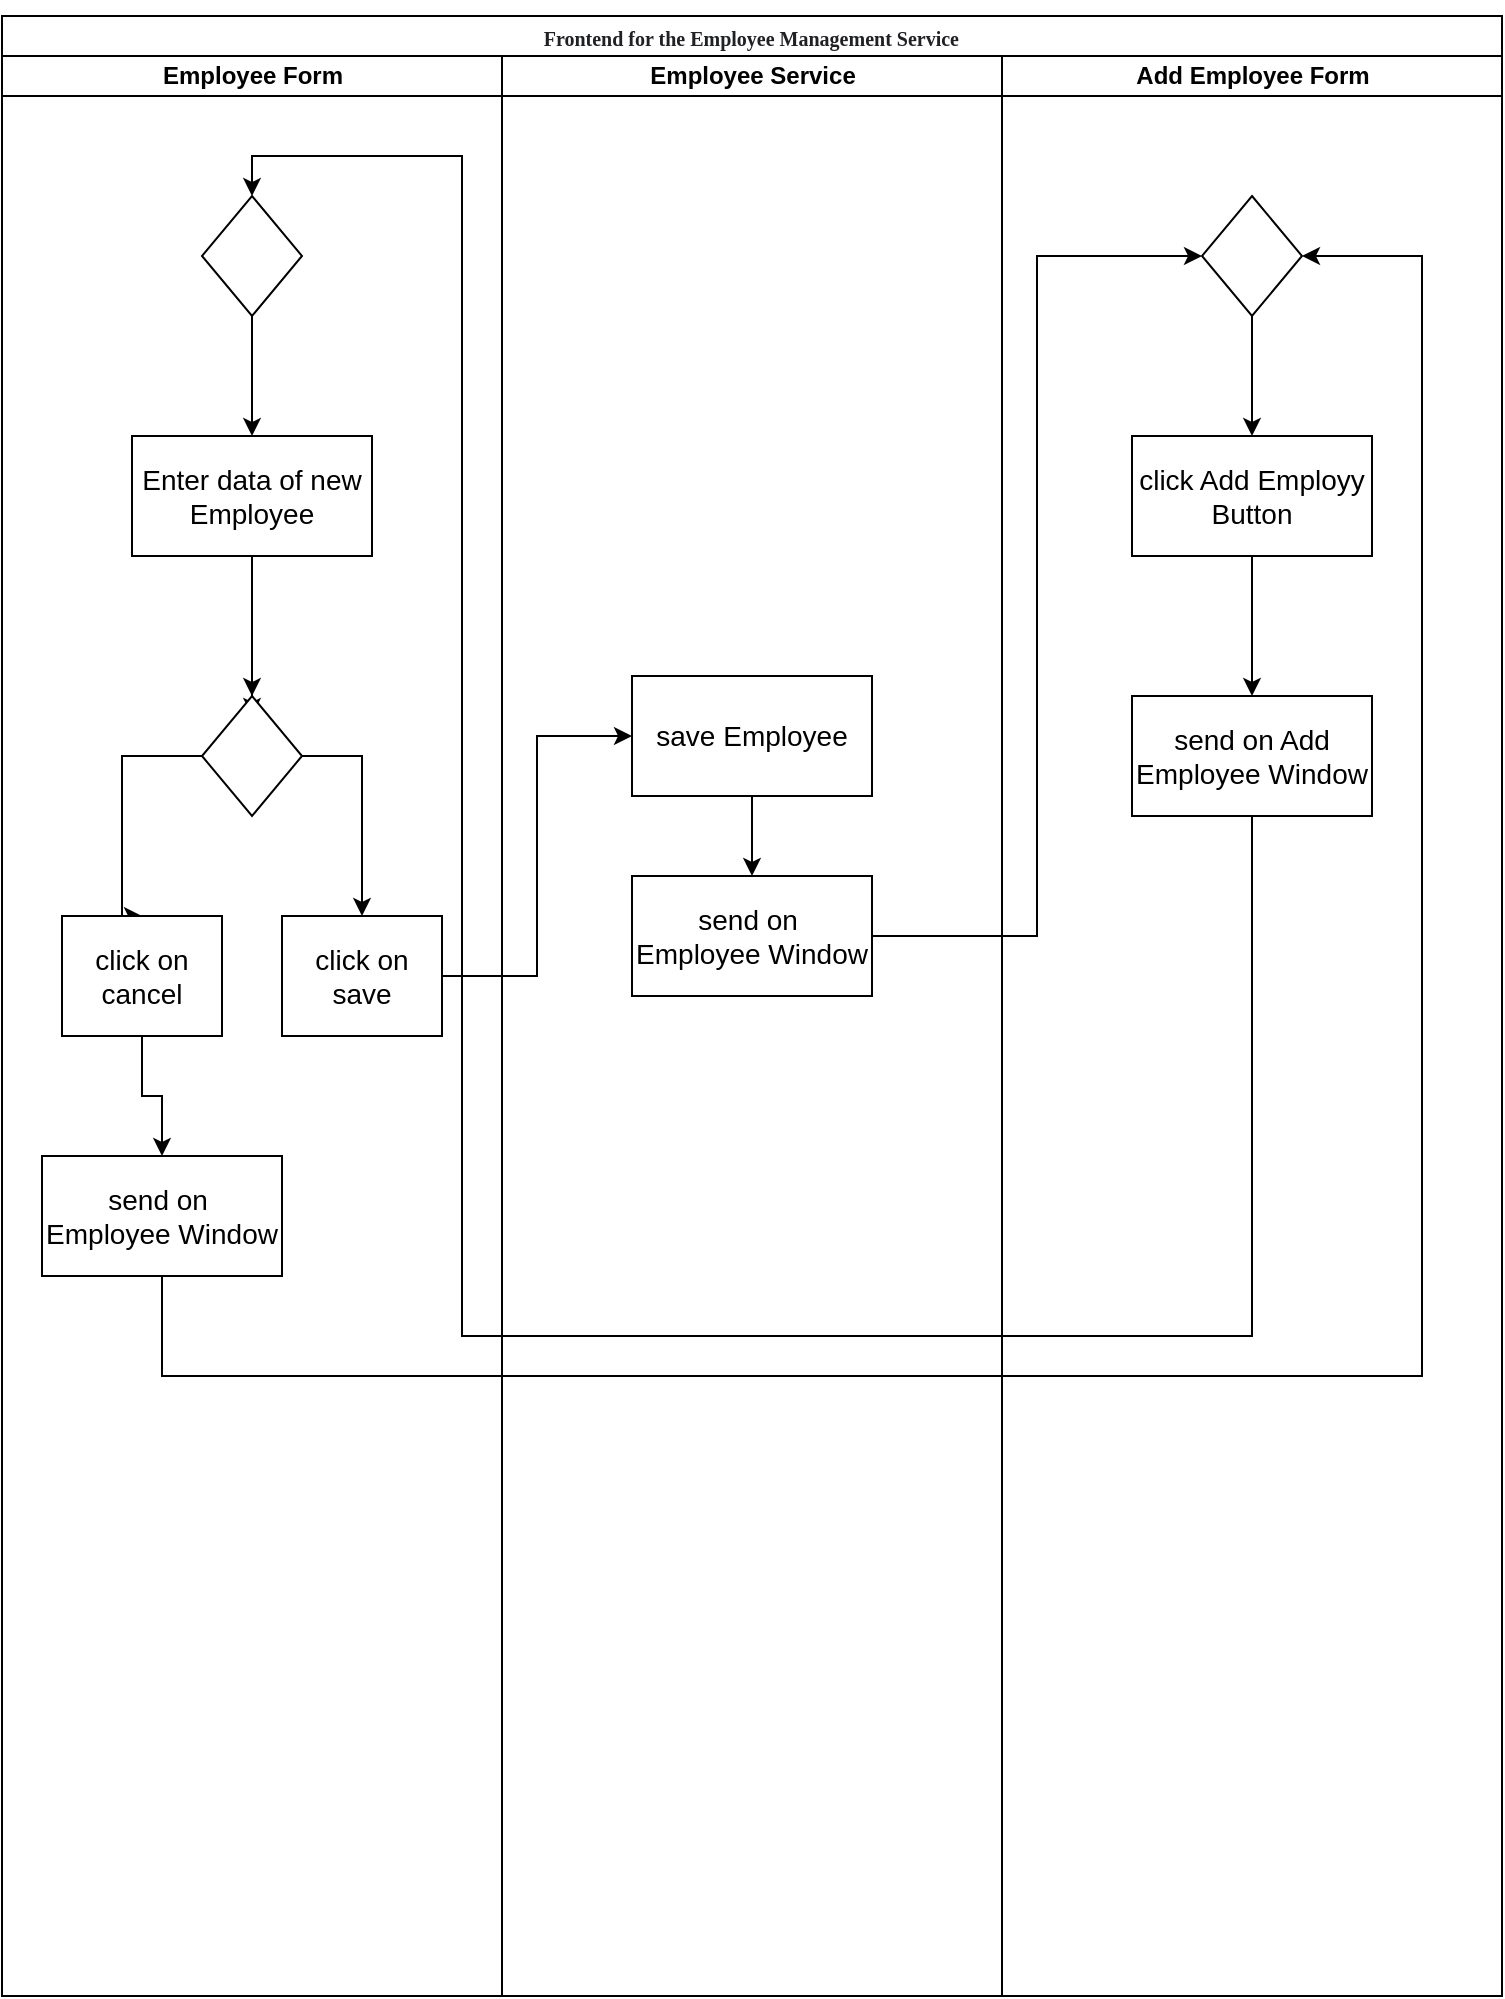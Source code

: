 <mxfile version="16.4.5" type="github">
  <diagram name="Page-1" id="0783ab3e-0a74-02c8-0abd-f7b4e66b4bec">
    <mxGraphModel dx="2528" dy="955" grid="1" gridSize="10" guides="1" tooltips="1" connect="1" arrows="1" fold="1" page="1" pageScale="1" pageWidth="850" pageHeight="1100" background="none" math="0" shadow="0">
      <root>
        <mxCell id="0" />
        <mxCell id="1" parent="0" />
        <mxCell id="1c1d494c118603dd-1" value="&lt;pre class=&quot;tw-data-text tw-text-large tw-ta&quot; id=&quot;tw-target-text&quot; dir=&quot;ltr&quot; style=&quot;line-height: 36px ; border: none ; padding: 2px 0.14em 2px 0px ; position: relative ; margin-top: -2px ; margin-bottom: -2px ; resize: none ; font-family: inherit ; overflow: hidden ; width: 270px ; overflow-wrap: break-word ; color: rgb(32 , 33 , 36)&quot;&gt;&lt;span class=&quot;Y2IQFc&quot; lang=&quot;en&quot;&gt;&lt;font style=&quot;line-height: 2.97 ; font-size: 10px&quot;&gt;Frontend for the Employee Management Service&lt;/font&gt;&lt;/span&gt;&lt;/pre&gt;" style="swimlane;html=1;childLayout=stackLayout;startSize=20;rounded=0;shadow=0;comic=0;labelBackgroundColor=none;strokeWidth=1;fontFamily=Verdana;fontSize=12;align=center;" parent="1" vertex="1">
          <mxGeometry x="40" y="20" width="750" height="990" as="geometry" />
        </mxCell>
        <mxCell id="1c1d494c118603dd-2" value="Employee Form" style="swimlane;html=1;startSize=20;" parent="1c1d494c118603dd-1" vertex="1">
          <mxGeometry y="20" width="250" height="970" as="geometry" />
        </mxCell>
        <mxCell id="nFdKf4g9UxfLpsZxto65-9" value="" style="rhombus;whiteSpace=wrap;html=1;fontSize=10;" vertex="1" parent="1c1d494c118603dd-2">
          <mxGeometry x="100" y="70" width="50" height="60" as="geometry" />
        </mxCell>
        <mxCell id="nFdKf4g9UxfLpsZxto65-16" value="" style="edgeStyle=orthogonalEdgeStyle;rounded=0;orthogonalLoop=1;jettySize=auto;html=1;fontSize=14;" edge="1" parent="1c1d494c118603dd-2" source="nFdKf4g9UxfLpsZxto65-11" target="nFdKf4g9UxfLpsZxto65-15">
          <mxGeometry relative="1" as="geometry" />
        </mxCell>
        <mxCell id="nFdKf4g9UxfLpsZxto65-11" value="&lt;font style=&quot;font-size: 14px&quot;&gt;Enter data of new Employee&lt;/font&gt;" style="rounded=0;whiteSpace=wrap;html=1;fontSize=10;" vertex="1" parent="1c1d494c118603dd-2">
          <mxGeometry x="65" y="190" width="120" height="60" as="geometry" />
        </mxCell>
        <mxCell id="nFdKf4g9UxfLpsZxto65-12" value="" style="endArrow=classic;html=1;rounded=0;fontSize=10;exitX=0.5;exitY=1;exitDx=0;exitDy=0;" edge="1" parent="1c1d494c118603dd-2" source="nFdKf4g9UxfLpsZxto65-9" target="nFdKf4g9UxfLpsZxto65-11">
          <mxGeometry width="50" height="50" relative="1" as="geometry">
            <mxPoint x="-500" y="470" as="sourcePoint" />
            <mxPoint x="-415" y="150" as="targetPoint" />
          </mxGeometry>
        </mxCell>
        <mxCell id="nFdKf4g9UxfLpsZxto65-10" style="edgeStyle=orthogonalEdgeStyle;rounded=0;orthogonalLoop=1;jettySize=auto;html=1;entryX=0.5;entryY=0;entryDx=0;entryDy=0;fontSize=14;" edge="1" parent="1c1d494c118603dd-2" source="nFdKf4g9UxfLpsZxto65-11">
          <mxGeometry relative="1" as="geometry">
            <mxPoint x="125" y="330" as="targetPoint" />
          </mxGeometry>
        </mxCell>
        <mxCell id="nFdKf4g9UxfLpsZxto65-19" style="edgeStyle=orthogonalEdgeStyle;rounded=0;orthogonalLoop=1;jettySize=auto;html=1;entryX=0.5;entryY=0;entryDx=0;entryDy=0;fontSize=14;" edge="1" parent="1c1d494c118603dd-2" source="nFdKf4g9UxfLpsZxto65-15" target="nFdKf4g9UxfLpsZxto65-17">
          <mxGeometry relative="1" as="geometry">
            <Array as="points">
              <mxPoint x="60" y="350" />
            </Array>
          </mxGeometry>
        </mxCell>
        <mxCell id="nFdKf4g9UxfLpsZxto65-20" style="edgeStyle=orthogonalEdgeStyle;rounded=0;orthogonalLoop=1;jettySize=auto;html=1;fontSize=14;" edge="1" parent="1c1d494c118603dd-2" source="nFdKf4g9UxfLpsZxto65-15" target="nFdKf4g9UxfLpsZxto65-18">
          <mxGeometry relative="1" as="geometry">
            <Array as="points">
              <mxPoint x="180" y="350" />
            </Array>
          </mxGeometry>
        </mxCell>
        <mxCell id="nFdKf4g9UxfLpsZxto65-15" value="" style="rhombus;whiteSpace=wrap;html=1;fontSize=10;" vertex="1" parent="1c1d494c118603dd-2">
          <mxGeometry x="100" y="320" width="50" height="60" as="geometry" />
        </mxCell>
        <mxCell id="nFdKf4g9UxfLpsZxto65-22" style="edgeStyle=orthogonalEdgeStyle;rounded=0;orthogonalLoop=1;jettySize=auto;html=1;entryX=0.5;entryY=0;entryDx=0;entryDy=0;fontSize=14;" edge="1" parent="1c1d494c118603dd-2" source="nFdKf4g9UxfLpsZxto65-17" target="nFdKf4g9UxfLpsZxto65-21">
          <mxGeometry relative="1" as="geometry" />
        </mxCell>
        <mxCell id="nFdKf4g9UxfLpsZxto65-17" value="click on cancel" style="rounded=0;whiteSpace=wrap;html=1;fontSize=14;" vertex="1" parent="1c1d494c118603dd-2">
          <mxGeometry x="30" y="430" width="80" height="60" as="geometry" />
        </mxCell>
        <mxCell id="nFdKf4g9UxfLpsZxto65-18" value="click on save" style="rounded=0;whiteSpace=wrap;html=1;fontSize=14;" vertex="1" parent="1c1d494c118603dd-2">
          <mxGeometry x="140" y="430" width="80" height="60" as="geometry" />
        </mxCell>
        <mxCell id="nFdKf4g9UxfLpsZxto65-21" value="send on&amp;nbsp; Employee Window" style="rounded=0;whiteSpace=wrap;html=1;fontSize=14;" vertex="1" parent="1c1d494c118603dd-2">
          <mxGeometry x="20" y="550" width="120" height="60" as="geometry" />
        </mxCell>
        <mxCell id="1c1d494c118603dd-3" value="Employee Service" style="swimlane;html=1;startSize=20;" parent="1c1d494c118603dd-1" vertex="1">
          <mxGeometry x="250" y="20" width="250" height="970" as="geometry" />
        </mxCell>
        <mxCell id="nFdKf4g9UxfLpsZxto65-27" style="edgeStyle=orthogonalEdgeStyle;rounded=0;orthogonalLoop=1;jettySize=auto;html=1;fontSize=14;" edge="1" parent="1c1d494c118603dd-3" source="nFdKf4g9UxfLpsZxto65-25" target="nFdKf4g9UxfLpsZxto65-24">
          <mxGeometry relative="1" as="geometry" />
        </mxCell>
        <mxCell id="nFdKf4g9UxfLpsZxto65-25" value="save Employee" style="rounded=0;whiteSpace=wrap;html=1;fontSize=14;" vertex="1" parent="1c1d494c118603dd-3">
          <mxGeometry x="65" y="310" width="120" height="60" as="geometry" />
        </mxCell>
        <mxCell id="nFdKf4g9UxfLpsZxto65-24" value="send on&amp;nbsp; Employee Window" style="rounded=0;whiteSpace=wrap;html=1;fontSize=14;" vertex="1" parent="1c1d494c118603dd-3">
          <mxGeometry x="65" y="410" width="120" height="60" as="geometry" />
        </mxCell>
        <mxCell id="1c1d494c118603dd-4" value="Add Employee Form" style="swimlane;html=1;startSize=20;" parent="1c1d494c118603dd-1" vertex="1">
          <mxGeometry x="500" y="20" width="250" height="970" as="geometry" />
        </mxCell>
        <mxCell id="1c1d494c118603dd-48" style="edgeStyle=none;rounded=0;html=1;dashed=1;labelBackgroundColor=none;startArrow=none;startFill=0;startSize=5;endArrow=oval;endFill=0;endSize=5;jettySize=auto;orthogonalLoop=1;strokeWidth=1;fontFamily=Verdana;fontSize=12" parent="1c1d494c118603dd-4" source="1c1d494c118603dd-20" edge="1">
          <mxGeometry relative="1" as="geometry">
            <mxPoint x="122.955" y="238" as="targetPoint" />
          </mxGeometry>
        </mxCell>
        <mxCell id="1c1d494c118603dd-50" style="edgeStyle=none;rounded=0;html=1;dashed=1;labelBackgroundColor=none;startArrow=none;startFill=0;startSize=5;endArrow=oval;endFill=0;endSize=5;jettySize=auto;orthogonalLoop=1;strokeWidth=1;fontFamily=Verdana;fontSize=12" parent="1c1d494c118603dd-4" source="1c1d494c118603dd-22" edge="1">
          <mxGeometry relative="1" as="geometry">
            <mxPoint x="139.231" y="360" as="targetPoint" />
          </mxGeometry>
        </mxCell>
        <mxCell id="nFdKf4g9UxfLpsZxto65-4" value="" style="rhombus;whiteSpace=wrap;html=1;fontSize=10;" vertex="1" parent="1c1d494c118603dd-4">
          <mxGeometry x="100" y="70" width="50" height="60" as="geometry" />
        </mxCell>
        <mxCell id="nFdKf4g9UxfLpsZxto65-8" style="edgeStyle=orthogonalEdgeStyle;rounded=0;orthogonalLoop=1;jettySize=auto;html=1;entryX=0.5;entryY=0;entryDx=0;entryDy=0;fontSize=14;" edge="1" parent="1c1d494c118603dd-4" source="nFdKf4g9UxfLpsZxto65-6" target="nFdKf4g9UxfLpsZxto65-7">
          <mxGeometry relative="1" as="geometry" />
        </mxCell>
        <mxCell id="nFdKf4g9UxfLpsZxto65-6" value="&lt;font style=&quot;font-size: 14px&quot;&gt;click Add Employy Button&lt;/font&gt;" style="rounded=0;whiteSpace=wrap;html=1;fontSize=10;" vertex="1" parent="1c1d494c118603dd-4">
          <mxGeometry x="65" y="190" width="120" height="60" as="geometry" />
        </mxCell>
        <mxCell id="nFdKf4g9UxfLpsZxto65-5" value="" style="endArrow=classic;html=1;rounded=0;fontSize=10;exitX=0.5;exitY=1;exitDx=0;exitDy=0;" edge="1" parent="1c1d494c118603dd-4" source="nFdKf4g9UxfLpsZxto65-4" target="nFdKf4g9UxfLpsZxto65-6">
          <mxGeometry width="50" height="50" relative="1" as="geometry">
            <mxPoint x="40" y="510" as="sourcePoint" />
            <mxPoint x="125" y="190" as="targetPoint" />
          </mxGeometry>
        </mxCell>
        <mxCell id="nFdKf4g9UxfLpsZxto65-7" value="send on Add Employee Window" style="rounded=0;whiteSpace=wrap;html=1;fontSize=14;" vertex="1" parent="1c1d494c118603dd-4">
          <mxGeometry x="65" y="320" width="120" height="60" as="geometry" />
        </mxCell>
        <mxCell id="nFdKf4g9UxfLpsZxto65-14" style="edgeStyle=orthogonalEdgeStyle;rounded=0;orthogonalLoop=1;jettySize=auto;html=1;entryX=0.5;entryY=0;entryDx=0;entryDy=0;fontSize=14;" edge="1" parent="1c1d494c118603dd-1" source="nFdKf4g9UxfLpsZxto65-7" target="nFdKf4g9UxfLpsZxto65-9">
          <mxGeometry relative="1" as="geometry">
            <Array as="points">
              <mxPoint x="625" y="660" />
              <mxPoint x="230" y="660" />
              <mxPoint x="230" y="70" />
              <mxPoint x="125" y="70" />
            </Array>
          </mxGeometry>
        </mxCell>
        <mxCell id="nFdKf4g9UxfLpsZxto65-23" style="edgeStyle=orthogonalEdgeStyle;rounded=0;orthogonalLoop=1;jettySize=auto;html=1;entryX=1;entryY=0.5;entryDx=0;entryDy=0;fontSize=14;" edge="1" parent="1c1d494c118603dd-1" source="nFdKf4g9UxfLpsZxto65-21" target="nFdKf4g9UxfLpsZxto65-4">
          <mxGeometry relative="1" as="geometry">
            <Array as="points">
              <mxPoint x="80" y="680" />
              <mxPoint x="710" y="680" />
              <mxPoint x="710" y="120" />
            </Array>
          </mxGeometry>
        </mxCell>
        <mxCell id="nFdKf4g9UxfLpsZxto65-26" style="edgeStyle=orthogonalEdgeStyle;rounded=0;orthogonalLoop=1;jettySize=auto;html=1;entryX=0;entryY=0.5;entryDx=0;entryDy=0;fontSize=14;" edge="1" parent="1c1d494c118603dd-1" source="nFdKf4g9UxfLpsZxto65-18" target="nFdKf4g9UxfLpsZxto65-25">
          <mxGeometry relative="1" as="geometry" />
        </mxCell>
        <mxCell id="nFdKf4g9UxfLpsZxto65-28" style="edgeStyle=orthogonalEdgeStyle;rounded=0;orthogonalLoop=1;jettySize=auto;html=1;entryX=0;entryY=0.5;entryDx=0;entryDy=0;fontSize=14;" edge="1" parent="1c1d494c118603dd-1" source="nFdKf4g9UxfLpsZxto65-24" target="nFdKf4g9UxfLpsZxto65-4">
          <mxGeometry relative="1" as="geometry" />
        </mxCell>
      </root>
    </mxGraphModel>
  </diagram>
</mxfile>
